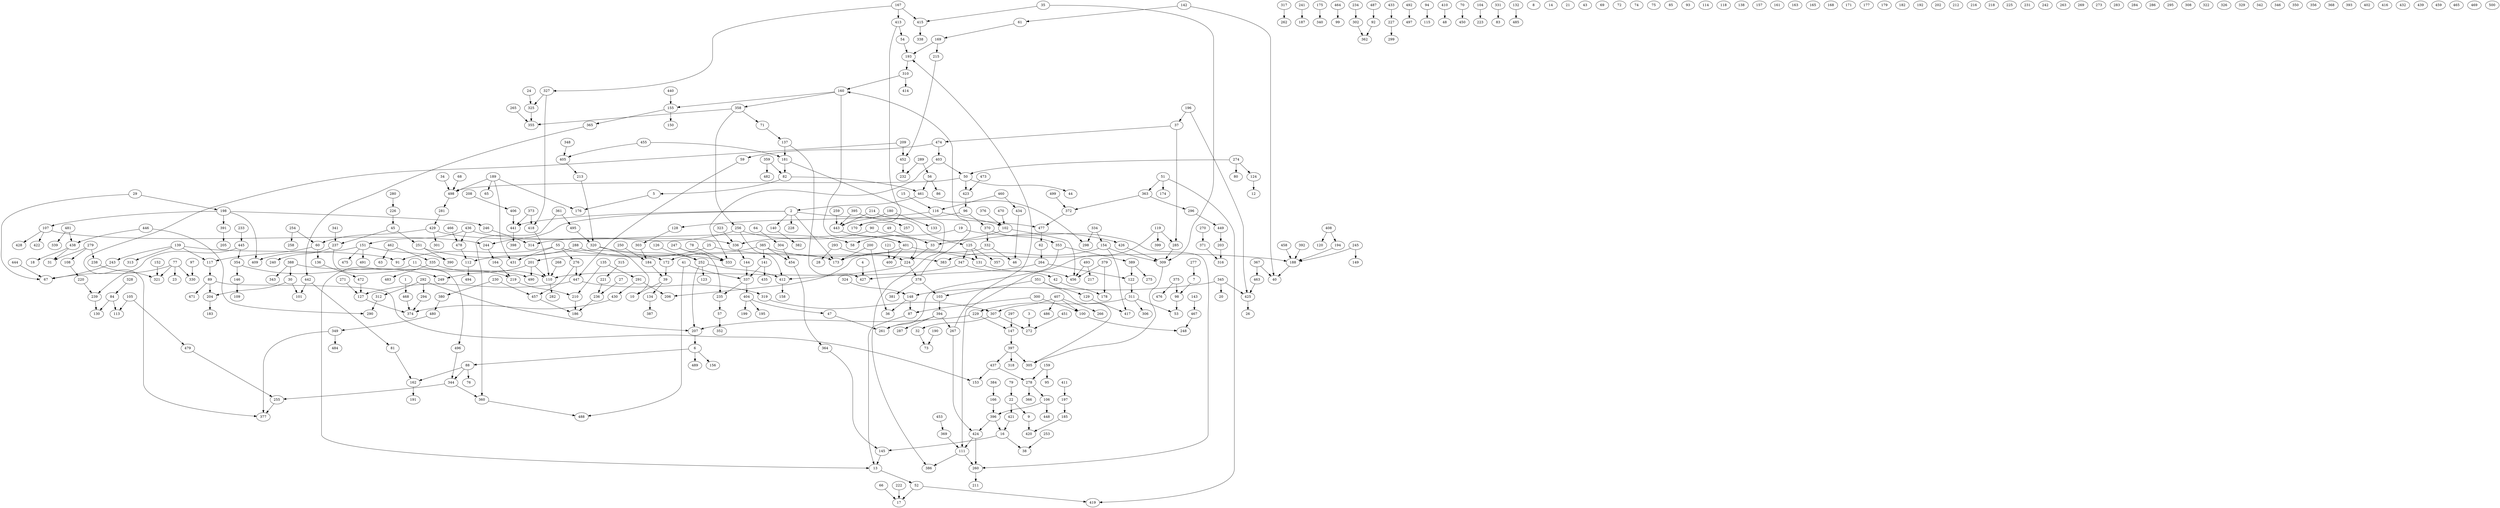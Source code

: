 digraph sample {
29 -> 67;
198 -> 409;
196 -> 37;
458 -> 188;
68 -> 498;
255 -> 377;
252 -> 207;
429 -> 60;
56 -> 86;
421 -> 16;
105 -> 113;
89 -> 204;
337 -> 235;
169 -> 193;
277 -> 7;
345 -> 20;
151 -> 475;
349 -> 484;
51 -> 174;
200 -> 173;
351 -> 305;
407 -> 266;
50 -> 44;
372 -> 477;
292 -> 294;
117 -> 89;
396 -> 16;
90 -> 336;
142 -> 40;
30 -> 204;
437 -> 153;
55 -> 276;
107 -> 244;
103 -> 394;
327 -> 418;
463 -> 425;
245 -> 149;
478 -> 112;
335 -> 483;
385 -> 131;
256 -> 412;
446 -> 438;
229 -> 207;
441 -> 398;
111 -> 386;
311 -> 53;
137 -> 181;
110 -> 282;
125 -> 131;
279 -> 238;
271 -> 127;
320 -> 252;
106 -> 396;
317 -> 262;
66 -> 17;
369 -> 111;
2 -> 244;
6 -> 156;
127 -> 374;
37 -> 474;
198 -> 246;
19 -> 58;
148 -> 87;
407 -> 307;
461 -> 2;
243 -> 67;
56 -> 461;
30 -> 101;
351 -> 129;
159 -> 278;
460 -> 434;
241 -> 187;
289 -> 232;
498 -> 281;
327 -> 325;
493 -> 217;
141 -> 435;
139 -> 243;
102 -> 33;
389 -> 275;
154 -> 309;
155 -> 365;
52 -> 17;
175 -> 340;
464 -> 99;
288 -> 112;
135 -> 291;
169 -> 215;
436 -> 478;
6 -> 88;
451 -> 272;
92 -> 362;
16 -> 145;
208 -> 406;
433 -> 227;
376 -> 102;
81 -> 162;
389 -> 122;
297 -> 147;
430 -> 374;
404 -> 199;
395 -> 443;
160 -> 224;
358 -> 256;
462 -> 63;
2 -> 140;
325 -> 355;
238 -> 321;
323 -> 336;
365 -> 442;
135 -> 210;
334 -> 154;
55 -> 91;
82 -> 5;
253 -> 38;
77 -> 23;
49 -> 33;
332 -> 206;
401 -> 400;
201 -> 490;
41 -> 488;
354 -> 146;
408 -> 194;
462 -> 335;
213 -> 320;
154 -> 383;
425 -> 26;
363 -> 372;
139 -> 91;
429 -> 336;
403 -> 50;
440 -> 155;
59 -> 447;
162 -> 191;
289 -> 56;
250 -> 184;
237 -> 496;
143 -> 467;
116 -> 102;
155 -> 150;
353 -> 389;
303 -> 184;
34 -> 498;
5 -> 176;
408 -> 120;
396 -> 424;
477 -> 62;
141 -> 337;
126 -> 252;
102 -> 456;
336 -> 144;
151 -> 409;
16 -> 38;
413 -> 54;
116 -> 128;
391 -> 205;
447 -> 319;
134 -> 387;
347 -> 42;
39 -> 134;
221 -> 236;
407 -> 486;
406 -> 441;
244 -> 164;
89 -> 471;
33 -> 224;
89 -> 153;
270 -> 371;
125 -> 347;
181 -> 82;
413 -> 170;
3 -> 272;
311 -> 306;
302 -> 362;
449 -> 203;
320 -> 10;
200 -> 36;
27 -> 236;
276 -> 457;
119 -> 399;
167 -> 327;
379 -> 456;
304 -> 454;
6 -> 489;
367 -> 463;
77 -> 321;
315 -> 221;
172 -> 39;
344 -> 255;
219 -> 210;
405 -> 213;
105 -> 479;
310 -> 160;
256 -> 314;
60 -> 117;
107 -> 422;
201 -> 110;
375 -> 98;
254 -> 258;
319 -> 307;
239 -> 130;
184 -> 39;
344 -> 360;
226 -> 45;
367 -> 40;
492 -> 497;
96 -> 170;
139 -> 117;
351 -> 103;
288 -> 333;
57 -> 352;
234 -> 302;
474 -> 59;
394 -> 267;
254 -> 60;
397 -> 305;
11 -> 219;
373 -> 418;
388 -> 490;
294 -> 374;
62 -> 264;
412 -> 158;
278 -> 366;
35 -> 415;
142 -> 61;
146 -> 109;
25 -> 383;
353 -> 261;
204 -> 183;
401 -> 188;
193 -> 310;
77 -> 330;
359 -> 482;
124 -> 12;
64 -> 304;
341 -> 237;
370 -> 332;
461 -> 298;
42 -> 178;
209 -> 377;
247 -> 235;
281 -> 429;
106 -> 448;
128 -> 303;
415 -> 338;
159 -> 95;
22 -> 9;
180 -> 133;
252 -> 412;
361 -> 360;
311 -> 229;
9 -> 420;
454 -> 364;
375 -> 476;
45 -> 237;
438 -> 31;
88 -> 344;
436 -> 58;
335 -> 110;
245 -> 188;
108 -> 220;
324 -> 148;
148 -> 36;
434 -> 46;
337 -> 404;
229 -> 147;
194 -> 188;
94 -> 115;
137 -> 427;
15 -> 116;
410 -> 48;
29 -> 198;
251 -> 172;
363 -> 296;
230 -> 380;
423 -> 96;
2 -> 477;
394 -> 261;
378 -> 103;
332 -> 46;
189 -> 431;
265 -> 355;
280 -> 226;
358 -> 355;
424 -> 260;
54 -> 193;
443 -> 401;
70 -> 450;
364 -> 145;
151 -> 491;
151 -> 390;
233 -> 445;
403 -> 333;
455 -> 181;
397 -> 437;
312 -> 290;
455 -> 405;
166 -> 396;
236 -> 186;
125 -> 357;
97 -> 330;
426 -> 309;
380 -> 480;
246 -> 314;
470 -> 102;
472 -> 127;
13 -> 52;
279 -> 31;
25 -> 201;
291 -> 206;
252 -> 123;
104 -> 223;
251 -> 390;
445 -> 354;
32 -> 73;
347 -> 110;
52 -> 419;
24 -> 325;
279 -> 108;
51 -> 419;
345 -> 148;
264 -> 427;
129 -> 417;
45 -> 251;
429 -> 301;
180 -> 443;
359 -> 82;
296 -> 449;
47 -> 261;
278 -> 106;
474 -> 403;
215 -> 452;
100 -> 248;
291 -> 430;
274 -> 124;
188 -> 40;
360 -> 488;
227 -> 299;
71 -> 137;
395 -> 257;
460 -> 116;
164 -> 219;
479 -> 255;
222 -> 17;
7 -> 98;
247 -> 333;
442 -> 81;
385 -> 454;
78 -> 333;
144 -> 337;
55 -> 173;
496 -> 344;
499 -> 372;
370 -> 353;
147 -> 397;
220 -> 239;
307 -> 272;
452 -> 232;
198 -> 391;
2 -> 441;
61 -> 169;
259 -> 443;
384 -> 166;
1 -> 468;
481 -> 438;
378 -> 160;
300 -> 100;
260 -> 211;
4 -> 427;
2 -> 173;
292 -> 207;
145 -> 13;
189 -> 176;
495 -> 320;
267 -> 424;
152 -> 321;
50 -> 423;
446 -> 290;
379 -> 178;
487 -> 92;
50 -> 498;
331 -> 83;
267 -> 193;
19 -> 260;
107 -> 428;
197 -> 185;
473 -> 423;
349 -> 377;
268 -> 110;
481 -> 339;
167 -> 415;
235 -> 57;
388 -> 343;
307 -> 32;
292 -> 312;
140 -> 382;
467 -> 248;
256 -> 401;
11 -> 13;
136 -> 472;
385 -> 172;
293 -> 224;
37 -> 285;
22 -> 421;
404 -> 195;
88 -> 76;
445 -> 239;
334 -> 298;
209 -> 452;
453 -> 369;
480 -> 349;
404 -> 47;
424 -> 111;
293 -> 28;
79 -> 22;
87 -> 13;
442 -> 101;
392 -> 188;
77 -> 67;
203 -> 316;
407 -> 100;
309 -> 305;
230 -> 457;
160 -> 155;
111 -> 260;
237 -> 240;
90 -> 426;
82 -> 461;
189 -> 65;
55 -> 431;
41 -> 337;
51 -> 363;
119 -> 111;
122 -> 311;
190 -> 73;
418 -> 110;
300 -> 87;
224 -> 378;
88 -> 162;
131 -> 456;
274 -> 50;
276 -> 447;
207 -> 6;
201 -> 249;
437 -> 278;
388 -> 30;
132 -> 485;
371 -> 316;
139 -> 313;
310 -> 414;
39 -> 10;
224 -> 412;
394 -> 287;
466 -> 478;
96 -> 370;
60 -> 136;
119 -> 285;
214 -> 443;
264 -> 122;
154 -> 417;
348 -> 405;
328 -> 84;
2 -> 228;
468 -> 374;
112 -> 494;
84 -> 130;
185 -> 420;
444 -> 67;
121 -> 400;
385 -> 141;
98 -> 53;
354 -> 249;
84 -> 113;
285 -> 309;
436 -> 151;
181 -> 386;
447 -> 127;
438 -> 18;
411 -> 197;
167 -> 413;
35 -> 309;
401 -> 173;
373 -> 441;
214 -> 125;
196 -> 425;
358 -> 71;
378 -> 381;
345 -> 425;
189 -> 498;
493 -> 456;
160 -> 358;
274 -> 80;
457 -> 186;
210 -> 186;
397 -> 318;
361 -> 495;
198 -> 107;
8;
14;
21;
43;
69;
72;
74;
75;
85;
93;
114;
118;
138;
157;
161;
163;
165;
168;
171;
177;
179;
182;
192;
202;
212;
216;
218;
225;
231;
242;
263;
269;
273;
283;
284;
286;
295;
308;
322;
326;
329;
342;
346;
350;
356;
368;
393;
402;
416;
432;
439;
459;
465;
469;
500;
}